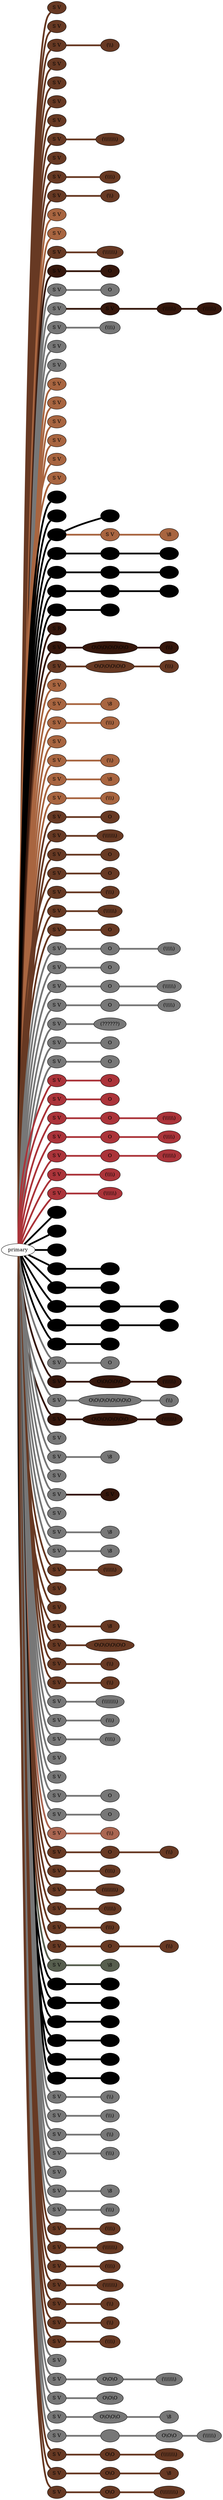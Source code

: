 graph {
 graph [rankdir=LR]
"1" [qtype="pendant_node", pendant_colors="#673923", pendant_ply="S", pendant_attach="V", pendant_length="5", label="S V", style=filled, fillcolor="#673923"]
"primary" -- "1" [qtype="pendant_link",penwidth=5,color="#673923"]
"2" [qtype="pendant_node", pendant_colors="#673923", pendant_ply="S", pendant_attach="V", pendant_length="46", label="S V", style=filled, fillcolor="#673923"]
"primary" -- "2" [qtype="pendant_link",penwidth=5,color="#673923"]
"3" [qtype="pendant_node", pendant_colors="#673923", pendant_ply="S", pendant_attach="V", pendant_length="36", label="S V", style=filled, fillcolor="#673923"]
"primary" -- "3" [qtype="pendant_link",penwidth=5,color="#673923"]
"3:0" [qtype="knot_node", knot_value="2", knot_type="L", knot_position="6.0", knot_spin="Z", label="(\\\\)", style=filled, fillcolor="#673923"]
"3" -- "3:0" [qtype="knot_link",penwidth=5,color="#673923"]
"4" [qtype="pendant_node", pendant_colors="#673923", pendant_ply="S", pendant_attach="V", pendant_length="41", label="S V", style=filled, fillcolor="#673923"]
"primary" -- "4" [qtype="pendant_link",penwidth=5,color="#673923"]
"5" [qtype="pendant_node", pendant_colors="#673923", pendant_ply="S", pendant_attach="V", pendant_length="41", label="S V", style=filled, fillcolor="#673923"]
"primary" -- "5" [qtype="pendant_link",penwidth=5,color="#673923"]
"6" [qtype="pendant_node", pendant_colors="#673923", pendant_ply="S", pendant_attach="V", pendant_length="40", label="S V", style=filled, fillcolor="#673923"]
"primary" -- "6" [qtype="pendant_link",penwidth=5,color="#673923"]
"7" [qtype="pendant_node", pendant_colors="#673923", pendant_ply="S", pendant_attach="V", pendant_length="39", label="S V", style=filled, fillcolor="#673923"]
"primary" -- "7" [qtype="pendant_link",penwidth=5,color="#673923"]
"8" [qtype="pendant_node", pendant_colors="#673923", pendant_ply="S", pendant_attach="V", pendant_length="20", label="S V", style=filled, fillcolor="#673923"]
"primary" -- "8" [qtype="pendant_link",penwidth=5,color="#673923"]
"8:0" [qtype="knot_node", knot_value="8", knot_type="L", knot_position="7.0", knot_spin="Z", label="(\\\\\\\\\\\\\\\\)", style=filled, fillcolor="#673923"]
"8" -- "8:0" [qtype="knot_link",penwidth=5,color="#673923"]
"9" [qtype="pendant_node", pendant_colors="#673923", pendant_ply="S", pendant_attach="V", pendant_length="30", label="S V", style=filled, fillcolor="#673923"]
"primary" -- "9" [qtype="pendant_link",penwidth=5,color="#673923"]
"10" [qtype="pendant_node", pendant_colors="#673923", pendant_ply="S", pendant_attach="V", pendant_length="25", label="S V", style=filled, fillcolor="#673923"]
"primary" -- "10" [qtype="pendant_link",penwidth=5,color="#673923"]
"10:0" [qtype="knot_node", knot_value="4", knot_type="L", knot_position="7.0", knot_spin="Z", label="(\\\\\\\\)", style=filled, fillcolor="#673923"]
"10" -- "10:0" [qtype="knot_link",penwidth=5,color="#673923"]
"11" [qtype="pendant_node", pendant_colors="#673923", pendant_ply="S", pendant_attach="V", pendant_length="29", label="S V", style=filled, fillcolor="#673923"]
"primary" -- "11" [qtype="pendant_link",penwidth=5,color="#673923"]
"11:0" [qtype="knot_node", knot_value="2", knot_type="L", knot_position="23.0", knot_spin="Z", label="(\\\\)", style=filled, fillcolor="#673923"]
"11" -- "11:0" [qtype="knot_link",penwidth=5,color="#673923"]
"12" [qtype="pendant_node", pendant_colors="#A86540", pendant_ply="S", pendant_attach="V", pendant_length="13", label="S V", style=filled, fillcolor="#A86540"]
"primary" -- "12" [qtype="pendant_link",penwidth=5,color="#A86540"]
"13" [qtype="pendant_node", pendant_colors="#A86540", pendant_ply="S", pendant_attach="V", pendant_length="0", label="S V", style=filled, fillcolor="#A86540"]
"primary" -- "13" [qtype="pendant_link",penwidth=5,color="#A86540"]
"14" [qtype="pendant_node", pendant_colors="#673923", pendant_ply="S", pendant_attach="V", pendant_length="20", label="S V", style=filled, fillcolor="#673923"]
"primary" -- "14" [qtype="pendant_link",penwidth=5,color="#673923"]
"14:0" [qtype="knot_node", knot_value="7", knot_type="L", knot_position="7.0", knot_spin="Z", label="(\\\\\\\\\\\\\\)", style=filled, fillcolor="#673923"]
"14" -- "14:0" [qtype="knot_link",penwidth=5,color="#673923"]
"15" [qtype="pendant_node", pendant_colors="#35170C,#777777", pendant_ply="S", pendant_attach="V", pendant_length="35", label="S V", style=filled, fillcolor="#35170C"]
"primary" -- "15" [qtype="pendant_link",penwidth=5,color="#35170C"]
"15:0" [qtype="knot_node", knot_value="1", knot_type="S", knot_position="8.5", knot_spin="Z", label="O", style=filled, fillcolor="#35170C"]
"15" -- "15:0" [qtype="knot_link",penwidth=5,color="#35170C"]
"16" [qtype="pendant_node", pendant_colors="#777777", pendant_ply="S", pendant_attach="V", pendant_length="40", label="S V", style=filled, fillcolor="#777777"]
"primary" -- "16" [qtype="pendant_link",penwidth=5,color="#777777"]
"16:0" [qtype="knot_node", knot_value="1", knot_type="S", knot_position="7.0", knot_spin="Z", label="O", style=filled, fillcolor="#777777"]
"16" -- "16:0" [qtype="knot_link",penwidth=5,color="#777777"]
"17" [qtype="pendant_node", pendant_colors="#777777", pendant_ply="S", pendant_attach="V", pendant_length="0", label="S V", style=filled, fillcolor="#777777"]
"primary" -- "17" [qtype="pendant_link",penwidth=5,color="#777777"]
"17s1" [qtype="pendant_node", pendant_colors="#35170C", pendant_ply="S", pendant_attach="V", pendant_length="29", label="S V", style=filled, fillcolor="#35170C"]
"17" -- "17s1" [qtype="pendant_link",penwidth=5,color="#35170C"]
"17s1:0" [qtype="knot_node", knot_value="6", knot_type="L", knot_position="6.0", knot_spin="Z", label="(\\\\\\\\\\\\)", style=filled, fillcolor="#35170C"]
"17s1" -- "17s1:0" [qtype="knot_link",penwidth=5,color="#35170C"]
"17s1:1" [qtype="knot_node", knot_value="6", knot_type="L", knot_position="13.5", knot_spin="Z", label="(\\\\\\\\\\\\)", style=filled, fillcolor="#35170C"]
"17s1:0" -- "17s1:1" [qtype="knot_link",penwidth=5,color="#35170C"]
"18" [qtype="pendant_node", pendant_colors="#777777", pendant_ply="S", pendant_attach="V", pendant_length="40", label="S V", style=filled, fillcolor="#777777"]
"primary" -- "18" [qtype="pendant_link",penwidth=5,color="#777777"]
"18:0" [qtype="knot_node", knot_value="4", knot_type="L", knot_position="7.0", knot_spin="Z", label="(\\\\\\\\)", style=filled, fillcolor="#777777"]
"18" -- "18:0" [qtype="knot_link",penwidth=5,color="#777777"]
"19" [qtype="pendant_node", pendant_colors="#777777", pendant_ply="S", pendant_attach="V", pendant_length="0", label="S V", style=filled, fillcolor="#777777"]
"primary" -- "19" [qtype="pendant_link",penwidth=5,color="#777777"]
"20" [qtype="pendant_node", pendant_colors="#777777", pendant_ply="S", pendant_attach="V", pendant_length="0", label="S V", style=filled, fillcolor="#777777"]
"primary" -- "20" [qtype="pendant_link",penwidth=5,color="#777777"]
"21" [qtype="pendant_node", pendant_colors="#A86540", pendant_ply="S", pendant_attach="V", pendant_length="0", label="S V", style=filled, fillcolor="#A86540"]
"primary" -- "21" [qtype="pendant_link",penwidth=5,color="#A86540"]
"22" [qtype="pendant_node", pendant_colors="#A86540", pendant_ply="S", pendant_attach="V", pendant_length="0", label="S V", style=filled, fillcolor="#A86540"]
"primary" -- "22" [qtype="pendant_link",penwidth=5,color="#A86540"]
"23" [qtype="pendant_node", pendant_colors="#A86540", pendant_ply="S", pendant_attach="V", pendant_length="4", label="S V", style=filled, fillcolor="#A86540"]
"primary" -- "23" [qtype="pendant_link",penwidth=5,color="#A86540"]
"24" [qtype="pendant_node", pendant_colors="#A86540", pendant_ply="S", pendant_attach="V", pendant_length="8", label="S V", style=filled, fillcolor="#A86540"]
"primary" -- "24" [qtype="pendant_link",penwidth=5,color="#A86540"]
"25" [qtype="pendant_node", pendant_colors="#A86540", pendant_ply="S", pendant_attach="V", pendant_length="4", label="S V", style=filled, fillcolor="#A86540"]
"primary" -- "25" [qtype="pendant_link",penwidth=5,color="#A86540"]
"26" [qtype="pendant_node", pendant_colors="#A86540", pendant_ply="S", pendant_attach="V", pendant_length="5", label="S V", style=filled, fillcolor="#A86540"]
"primary" -- "26" [qtype="pendant_link",penwidth=5,color="#A86540"]
"27" [qtype="pendant_node", pendant_colors="#000000", pendant_ply="S", pendant_attach="V", pendant_length="24", label="S V", style=filled, fillcolor="#000000"]
"primary" -- "27" [qtype="pendant_link",penwidth=5,color="#000000"]
"28" [qtype="pendant_node", pendant_colors="#000000", pendant_ply="S", pendant_attach="V", pendant_length="25", label="S V", style=filled, fillcolor="#000000"]
"primary" -- "28" [qtype="pendant_link",penwidth=5,color="#000000"]
"29" [qtype="pendant_node", pendant_colors="#000000", pendant_ply="S", pendant_attach="V", pendant_length="22", label="S V", style=filled, fillcolor="#000000"]
"primary" -- "29" [qtype="pendant_link",penwidth=5,color="#000000"]
"29:0" [qtype="knot_node", knot_value="1", knot_type="E", knot_position="6.5", knot_spin="Z", label="\\8", style=filled, fillcolor="#000000"]
"29" -- "29:0" [qtype="knot_link",penwidth=5,color="#000000"]
"29s1" [qtype="pendant_node", pendant_colors="#A86540", pendant_ply="S", pendant_attach="V", pendant_length="22", label="S V", style=filled, fillcolor="#A86540"]
"29" -- "29s1" [qtype="pendant_link",penwidth=5,color="#A86540"]
"29s1:0" [qtype="knot_node", knot_value="1", knot_type="E", knot_position="14.5", knot_spin="Z", label="\\8", style=filled, fillcolor="#A86540"]
"29s1" -- "29s1:0" [qtype="knot_link",penwidth=5,color="#A86540"]
"30" [qtype="pendant_node", pendant_colors="#000000", pendant_ply="S", pendant_attach="V", pendant_length="22", label="S V", style=filled, fillcolor="#000000"]
"primary" -- "30" [qtype="pendant_link",penwidth=5,color="#000000"]
"30:0" [qtype="knot_node", knot_value="1", knot_type="E", knot_position="6.5", knot_spin="Z", label="\\8", style=filled, fillcolor="#000000"]
"30" -- "30:0" [qtype="knot_link",penwidth=5,color="#000000"]
"30:1" [qtype="knot_node", knot_value="3", knot_type="L", knot_position="13.5", knot_spin="Z", label="(\\\\\\)", style=filled, fillcolor="#000000"]
"30:0" -- "30:1" [qtype="knot_link",penwidth=5,color="#000000"]
"31" [qtype="pendant_node", pendant_colors="#000000", pendant_ply="S", pendant_attach="V", pendant_length="19", label="S V", style=filled, fillcolor="#000000"]
"primary" -- "31" [qtype="pendant_link",penwidth=5,color="#000000"]
"31:0" [qtype="knot_node", knot_value="3", knot_type="L", knot_position="7.0", knot_spin="Z", label="(\\\\\\)", style=filled, fillcolor="#000000"]
"31" -- "31:0" [qtype="knot_link",penwidth=5,color="#000000"]
"31:1" [qtype="knot_node", knot_value="1", knot_type="E", knot_position="14.0", knot_spin="Z", label="\\8", style=filled, fillcolor="#000000"]
"31:0" -- "31:1" [qtype="knot_link",penwidth=5,color="#000000"]
"32" [qtype="pendant_node", pendant_colors="#000000", pendant_ply="S", pendant_attach="V", pendant_length="19", label="S V", style=filled, fillcolor="#000000"]
"primary" -- "32" [qtype="pendant_link",penwidth=5,color="#000000"]
"32:0" [qtype="knot_node", knot_value="3", knot_type="L", knot_position="7.0", knot_spin="Z", label="(\\\\\\)", style=filled, fillcolor="#000000"]
"32" -- "32:0" [qtype="knot_link",penwidth=5,color="#000000"]
"32:1" [qtype="knot_node", knot_value="1", knot_type="E", knot_position="14.0", knot_spin="Z", label="\\8", style=filled, fillcolor="#000000"]
"32:0" -- "32:1" [qtype="knot_link",penwidth=5,color="#000000"]
"33" [qtype="pendant_node", pendant_colors="#000000", pendant_ply="S", pendant_attach="V", pendant_length="21", label="S V", style=filled, fillcolor="#000000"]
"primary" -- "33" [qtype="pendant_link",penwidth=5,color="#000000"]
"33:0" [qtype="knot_node", knot_value="3", knot_type="L", knot_position="7.5", knot_spin="Z", label="(\\\\\\)", style=filled, fillcolor="#000000"]
"33" -- "33:0" [qtype="knot_link",penwidth=5,color="#000000"]
"34" [qtype="pendant_node", pendant_colors="#35170C", pendant_ply="S", pendant_attach="R", pendant_length="38", label="S R", style=filled, fillcolor="#35170C"]
"primary" -- "34" [qtype="pendant_link",penwidth=5,color="#35170C"]
"35" [qtype="pendant_node", pendant_colors="#35170C", pendant_ply="S", pendant_attach="V", pendant_length="29", label="S V", style=filled, fillcolor="#35170C"]
"primary" -- "35" [qtype="pendant_link",penwidth=5,color="#35170C"]
"35:0" [qtype="knot_node", knot_value="7", knot_type="S", knot_position="6.5", knot_spin="Z", label="O\\O\\O\\O\\O\\O\\O", style=filled, fillcolor="#35170C"]
"35" -- "35:0" [qtype="knot_link",penwidth=5,color="#35170C"]
"35:1" [qtype="knot_node", knot_value="2", knot_type="L", knot_position="15.0", knot_spin="Z", label="(\\\\)", style=filled, fillcolor="#35170C"]
"35:0" -- "35:1" [qtype="knot_link",penwidth=5,color="#35170C"]
"36" [qtype="pendant_node", pendant_colors="#673923", pendant_ply="S", pendant_attach="V", pendant_length="33", label="S V", style=filled, fillcolor="#673923"]
"primary" -- "36" [qtype="pendant_link",penwidth=5,color="#673923"]
"36:0" [qtype="knot_node", knot_value="6", knot_type="S", knot_position="6.0", knot_spin="Z", label="O\\O\\O\\O\\O\\O", style=filled, fillcolor="#673923"]
"36" -- "36:0" [qtype="knot_link",penwidth=5,color="#673923"]
"36:1" [qtype="knot_node", knot_value="3", knot_type="L", knot_position="14.5", knot_spin="Z", label="(\\\\\\)", style=filled, fillcolor="#673923"]
"36:0" -- "36:1" [qtype="knot_link",penwidth=5,color="#673923"]
"37" [qtype="pendant_node", pendant_colors="#A86540", pendant_ply="S", pendant_attach="V", pendant_length="42", label="S V", style=filled, fillcolor="#A86540"]
"primary" -- "37" [qtype="pendant_link",penwidth=5,color="#A86540"]
"38" [qtype="pendant_node", pendant_colors="#A86540", pendant_ply="S", pendant_attach="V", pendant_length="40", label="S V", style=filled, fillcolor="#A86540"]
"primary" -- "38" [qtype="pendant_link",penwidth=5,color="#A86540"]
"38:0" [qtype="knot_node", knot_value="1", knot_type="E", knot_position="8.5", knot_spin="Z", label="\\8", style=filled, fillcolor="#A86540"]
"38" -- "38:0" [qtype="knot_link",penwidth=5,color="#A86540"]
"39" [qtype="pendant_node", pendant_colors="#A86540", pendant_ply="S", pendant_attach="V", pendant_length="36", label="S V", style=filled, fillcolor="#A86540"]
"primary" -- "39" [qtype="pendant_link",penwidth=5,color="#A86540"]
"39:0" [qtype="knot_node", knot_value="3", knot_type="L", knot_position="9.0", knot_spin="Z", label="(\\\\\\)", style=filled, fillcolor="#A86540"]
"39" -- "39:0" [qtype="knot_link",penwidth=5,color="#A86540"]
"40" [qtype="pendant_node", pendant_colors="#A86540", pendant_ply="S", pendant_attach="V", pendant_length="41", label="S V", style=filled, fillcolor="#A86540"]
"primary" -- "40" [qtype="pendant_link",penwidth=5,color="#A86540"]
"41" [qtype="pendant_node", pendant_colors="#A86540", pendant_ply="S", pendant_attach="V", pendant_length="44", label="S V", style=filled, fillcolor="#A86540"]
"primary" -- "41" [qtype="pendant_link",penwidth=5,color="#A86540"]
"41:0" [qtype="knot_node", knot_value="2", knot_type="L", knot_position="9.0", knot_spin="Z", label="(\\\\)", style=filled, fillcolor="#A86540"]
"41" -- "41:0" [qtype="knot_link",penwidth=5,color="#A86540"]
"42" [qtype="pendant_node", pendant_colors="#A86540", pendant_ply="S", pendant_attach="V", pendant_length="43", label="S V", style=filled, fillcolor="#A86540"]
"primary" -- "42" [qtype="pendant_link",penwidth=5,color="#A86540"]
"42:0" [qtype="knot_node", knot_value="1", knot_type="E", knot_position="8.0", knot_spin="Z", label="\\8", style=filled, fillcolor="#A86540"]
"42" -- "42:0" [qtype="knot_link",penwidth=5,color="#A86540"]
"43" [qtype="pendant_node", pendant_colors="#A86540", pendant_ply="S", pendant_attach="V", pendant_length="39", label="S V", style=filled, fillcolor="#A86540"]
"primary" -- "43" [qtype="pendant_link",penwidth=5,color="#A86540"]
"43:0" [qtype="knot_node", knot_value="3", knot_type="L", knot_position="8.0", knot_spin="Z", label="(\\\\\\)", style=filled, fillcolor="#A86540"]
"43" -- "43:0" [qtype="knot_link",penwidth=5,color="#A86540"]
"44" [qtype="pendant_node", pendant_colors="#673923", pendant_ply="S", pendant_attach="V", pendant_length="38", label="S V", style=filled, fillcolor="#673923"]
"primary" -- "44" [qtype="pendant_link",penwidth=5,color="#673923"]
"44:0" [qtype="knot_node", knot_value="1", knot_type="S", knot_position="8.0", knot_spin="Z", label="O", style=filled, fillcolor="#673923"]
"44" -- "44:0" [qtype="knot_link",penwidth=5,color="#673923"]
"45" [qtype="pendant_node", pendant_colors="#673923", pendant_ply="S", pendant_attach="V", pendant_length="28", label="S V", style=filled, fillcolor="#673923"]
"primary" -- "45" [qtype="pendant_link",penwidth=5,color="#673923"]
"45:0" [qtype="knot_node", knot_value="7", knot_type="L", knot_position="8.0", knot_spin="Z", label="(\\\\\\\\\\\\\\)", style=filled, fillcolor="#673923"]
"45" -- "45:0" [qtype="knot_link",penwidth=5,color="#673923"]
"46" [qtype="pendant_node", pendant_colors="#673923", pendant_ply="S", pendant_attach="V", pendant_length="37", label="S V", style=filled, fillcolor="#673923"]
"primary" -- "46" [qtype="pendant_link",penwidth=5,color="#673923"]
"46:0" [qtype="knot_node", knot_value="1", knot_type="S", knot_position="7.5", knot_spin="Z", label="O", style=filled, fillcolor="#673923"]
"46" -- "46:0" [qtype="knot_link",penwidth=5,color="#673923"]
"47" [qtype="pendant_node", pendant_colors="#673923", pendant_ply="S", pendant_attach="V", pendant_length="36", label="S V", style=filled, fillcolor="#673923"]
"primary" -- "47" [qtype="pendant_link",penwidth=5,color="#673923"]
"47:0" [qtype="knot_node", knot_value="1", knot_type="S", knot_position="8.0", knot_spin="Z", label="O", style=filled, fillcolor="#673923"]
"47" -- "47:0" [qtype="knot_link",penwidth=5,color="#673923"]
"48" [qtype="pendant_node", pendant_colors="#673923", pendant_ply="S", pendant_attach="V", pendant_length="35", label="S V", style=filled, fillcolor="#673923"]
"primary" -- "48" [qtype="pendant_link",penwidth=5,color="#673923"]
"48:0" [qtype="knot_node", knot_value="3", knot_type="L", knot_position="7.5", knot_spin="Z", label="(\\\\\\)", style=filled, fillcolor="#673923"]
"48" -- "48:0" [qtype="knot_link",penwidth=5,color="#673923"]
"49" [qtype="pendant_node", pendant_colors="#673923", pendant_ply="S", pendant_attach="V", pendant_length="33", label="S V", style=filled, fillcolor="#673923"]
"primary" -- "49" [qtype="pendant_link",penwidth=5,color="#673923"]
"49:0" [qtype="knot_node", knot_value="6", knot_type="L", knot_position="7.5", knot_spin="Z", label="(\\\\\\\\\\\\)", style=filled, fillcolor="#673923"]
"49" -- "49:0" [qtype="knot_link",penwidth=5,color="#673923"]
"50" [qtype="pendant_node", pendant_colors="#673923", pendant_ply="S", pendant_attach="V", pendant_length="35", label="S V", style=filled, fillcolor="#673923"]
"primary" -- "50" [qtype="pendant_link",penwidth=5,color="#673923"]
"50:0" [qtype="knot_node", knot_value="1", knot_type="S", knot_position="7.5", knot_spin="Z", label="O", style=filled, fillcolor="#673923"]
"50" -- "50:0" [qtype="knot_link",penwidth=5,color="#673923"]
"51" [qtype="pendant_node", pendant_colors="#777777", pendant_ply="S", pendant_attach="V", pendant_length="35", label="S V", style=filled, fillcolor="#777777"]
"primary" -- "51" [qtype="pendant_link",penwidth=5,color="#777777"]
"51:0" [qtype="knot_node", knot_value="1", knot_type="S", knot_position="7.0", knot_spin="Z", label="O", style=filled, fillcolor="#777777"]
"51" -- "51:0" [qtype="knot_link",penwidth=5,color="#777777"]
"51:1" [qtype="knot_node", knot_value="5", knot_type="L", knot_position="13.0", knot_spin="Z", label="(\\\\\\\\\\)", style=filled, fillcolor="#777777"]
"51:0" -- "51:1" [qtype="knot_link",penwidth=5,color="#777777"]
"52" [qtype="pendant_node", pendant_colors="#777777", pendant_ply="S", pendant_attach="V", pendant_length="33", label="S V", style=filled, fillcolor="#777777"]
"primary" -- "52" [qtype="pendant_link",penwidth=5,color="#777777"]
"52:0" [qtype="knot_node", knot_value="1", knot_type="S", knot_position="7.5", knot_spin="Z", label="O", style=filled, fillcolor="#777777"]
"52" -- "52:0" [qtype="knot_link",penwidth=5,color="#777777"]
"53" [qtype="pendant_node", pendant_colors="#777777", pendant_ply="S", pendant_attach="V", pendant_length="35", label="S V", style=filled, fillcolor="#777777"]
"primary" -- "53" [qtype="pendant_link",penwidth=5,color="#777777"]
"53:0" [qtype="knot_node", knot_value="1", knot_type="S", knot_position="7.5", knot_spin="Z", label="O", style=filled, fillcolor="#777777"]
"53" -- "53:0" [qtype="knot_link",penwidth=5,color="#777777"]
"53:1" [qtype="knot_node", knot_value="6", knot_type="L", knot_position="13.5", knot_spin="Z", label="(\\\\\\\\\\\\)", style=filled, fillcolor="#777777"]
"53:0" -- "53:1" [qtype="knot_link",penwidth=5,color="#777777"]
"54" [qtype="pendant_node", pendant_colors="#777777", pendant_ply="S", pendant_attach="V", pendant_length="36", label="S V", style=filled, fillcolor="#777777"]
"primary" -- "54" [qtype="pendant_link",penwidth=5,color="#777777"]
"54:0" [qtype="knot_node", knot_value="1", knot_type="S", knot_position="7.5", knot_spin="Z", label="O", style=filled, fillcolor="#777777"]
"54" -- "54:0" [qtype="knot_link",penwidth=5,color="#777777"]
"54:1" [qtype="knot_node", knot_value="5", knot_type="L", knot_position="13.0", knot_spin="Z", label="(\\\\\\\\\\)", style=filled, fillcolor="#777777"]
"54:0" -- "54:1" [qtype="knot_link",penwidth=5,color="#777777"]
"55" [qtype="pendant_node", pendant_colors="#777777", pendant_ply="S", pendant_attach="V", pendant_length="37", label="S V", style=filled, fillcolor="#777777"]
"primary" -- "55" [qtype="pendant_link",penwidth=5,color="#777777"]
"55:0" [qtype="knot_node", knot_value="6", knot_type="L", knot_position="8.0", knot_spin="U", label="(??????)", style=filled, fillcolor="#777777"]
"55" -- "55:0" [qtype="knot_link",penwidth=5,color="#777777"]
"56" [qtype="pendant_node", pendant_colors="#777777", pendant_ply="S", pendant_attach="V", pendant_length="44", label="S V", style=filled, fillcolor="#777777"]
"primary" -- "56" [qtype="pendant_link",penwidth=5,color="#777777"]
"56:0" [qtype="knot_node", knot_value="1", knot_type="S", knot_position="7.0", knot_spin="U", label="O", style=filled, fillcolor="#777777"]
"56" -- "56:0" [qtype="knot_link",penwidth=5,color="#777777"]
"57" [qtype="pendant_node", pendant_colors="#777777", pendant_ply="S", pendant_attach="V", pendant_length="44", label="S V", style=filled, fillcolor="#777777"]
"primary" -- "57" [qtype="pendant_link",penwidth=5,color="#777777"]
"57:0" [qtype="knot_node", knot_value="1", knot_type="S", knot_position="7.0", knot_spin="Z", label="O", style=filled, fillcolor="#777777"]
"57" -- "57:0" [qtype="knot_link",penwidth=5,color="#777777"]
"58" [qtype="pendant_node", pendant_colors="#AB343A", pendant_ply="S", pendant_attach="V", pendant_length="28", label="S V", style=filled, fillcolor="#AB343A"]
"primary" -- "58" [qtype="pendant_link",penwidth=5,color="#AB343A"]
"58:0" [qtype="knot_node", knot_value="1", knot_type="S", knot_position="6.5", knot_spin="Z", label="O", style=filled, fillcolor="#AB343A"]
"58" -- "58:0" [qtype="knot_link",penwidth=5,color="#AB343A"]
"59" [qtype="pendant_node", pendant_colors="#AB343A", pendant_ply="S", pendant_attach="V", pendant_length="27", label="S V", style=filled, fillcolor="#AB343A"]
"primary" -- "59" [qtype="pendant_link",penwidth=5,color="#AB343A"]
"59:0" [qtype="knot_node", knot_value="1", knot_type="S", knot_position="7.0", knot_spin="Z", label="O", style=filled, fillcolor="#AB343A"]
"59" -- "59:0" [qtype="knot_link",penwidth=5,color="#AB343A"]
"60" [qtype="pendant_node", pendant_colors="#AB343A", pendant_ply="S", pendant_attach="V", pendant_length="18", label="S V", style=filled, fillcolor="#AB343A"]
"primary" -- "60" [qtype="pendant_link",penwidth=5,color="#AB343A"]
"60:0" [qtype="knot_node", knot_value="1", knot_type="S", knot_position="7.0", knot_spin="Z", label="O", style=filled, fillcolor="#AB343A"]
"60" -- "60:0" [qtype="knot_link",penwidth=5,color="#AB343A"]
"60:1" [qtype="knot_node", knot_value="6", knot_type="L", knot_position="12.0", knot_spin="Z", label="(\\\\\\\\\\\\)", style=filled, fillcolor="#AB343A"]
"60:0" -- "60:1" [qtype="knot_link",penwidth=5,color="#AB343A"]
"61" [qtype="pendant_node", pendant_colors="#AB343A", pendant_ply="S", pendant_attach="V", pendant_length="26", label="S V", style=filled, fillcolor="#AB343A"]
"primary" -- "61" [qtype="pendant_link",penwidth=5,color="#AB343A"]
"61:0" [qtype="knot_node", knot_value="1", knot_type="S", knot_position="7.0", knot_spin="Z", label="O", style=filled, fillcolor="#AB343A"]
"61" -- "61:0" [qtype="knot_link",penwidth=5,color="#AB343A"]
"61:1" [qtype="knot_node", knot_value="5", knot_type="L", knot_position="12.5", knot_spin="Z", label="(\\\\\\\\\\)", style=filled, fillcolor="#AB343A"]
"61:0" -- "61:1" [qtype="knot_link",penwidth=5,color="#AB343A"]
"62" [qtype="pendant_node", pendant_colors="#AB343A", pendant_ply="S", pendant_attach="V", pendant_length="20", label="S V", style=filled, fillcolor="#AB343A"]
"primary" -- "62" [qtype="pendant_link",penwidth=5,color="#AB343A"]
"62:0" [qtype="knot_node", knot_value="1", knot_type="S", knot_position="6.5", knot_spin="Z", label="O", style=filled, fillcolor="#AB343A"]
"62" -- "62:0" [qtype="knot_link",penwidth=5,color="#AB343A"]
"62:1" [qtype="knot_node", knot_value="6", knot_type="L", knot_position="12.5", knot_spin="Z", label="(\\\\\\\\\\\\)", style=filled, fillcolor="#AB343A"]
"62:0" -- "62:1" [qtype="knot_link",penwidth=5,color="#AB343A"]
"63" [qtype="pendant_node", pendant_colors="#AB343A", pendant_ply="S", pendant_attach="V", pendant_length="23", label="S V", style=filled, fillcolor="#AB343A"]
"primary" -- "63" [qtype="pendant_link",penwidth=5,color="#AB343A"]
"63:0" [qtype="knot_node", knot_value="4", knot_type="L", knot_position="7.0", knot_spin="Z", label="(\\\\\\\\)", style=filled, fillcolor="#AB343A"]
"63" -- "63:0" [qtype="knot_link",penwidth=5,color="#AB343A"]
"64" [qtype="pendant_node", pendant_colors="#AB343A", pendant_ply="S", pendant_attach="V", pendant_length="26", label="S V", style=filled, fillcolor="#AB343A"]
"primary" -- "64" [qtype="pendant_link",penwidth=5,color="#AB343A"]
"64:0" [qtype="knot_node", knot_value="6", knot_type="L", knot_position="6.5", knot_spin="Z", label="(\\\\\\\\\\\\)", style=filled, fillcolor="#AB343A"]
"64" -- "64:0" [qtype="knot_link",penwidth=5,color="#AB343A"]
"65" [qtype="pendant_node", pendant_colors="#000000", pendant_ply="S", pendant_attach="V", pendant_length="28", label="S V", style=filled, fillcolor="#000000"]
"primary" -- "65" [qtype="pendant_link",penwidth=5,color="#000000"]
"66" [qtype="pendant_node", pendant_colors="#000000,#777777", pendant_ply="S", pendant_attach="V", pendant_length="30", label="S V", style=filled, fillcolor="#000000"]
"primary" -- "66" [qtype="pendant_link",penwidth=5,color="#000000"]
"67" [qtype="pendant_node", pendant_colors="#000000,#777777", pendant_ply="S", pendant_attach="V", pendant_length="28", label="S V", style=filled, fillcolor="#000000"]
"primary" -- "67" [qtype="pendant_link",penwidth=5,color="#000000"]
"68" [qtype="pendant_node", pendant_colors="#000000,#777777", pendant_ply="S", pendant_attach="V", pendant_length="26", label="S V", style=filled, fillcolor="#000000"]
"primary" -- "68" [qtype="pendant_link",penwidth=5,color="#000000"]
"68:0" [qtype="knot_node", knot_value="1", knot_type="E", knot_position="8.5", knot_spin="Z", label="\\8", style=filled, fillcolor="#000000"]
"68" -- "68:0" [qtype="knot_link",penwidth=5,color="#000000"]
"69" [qtype="pendant_node", pendant_colors="#000000,#777777", pendant_ply="S", pendant_attach="V", pendant_length="24", label="S V", style=filled, fillcolor="#000000"]
"primary" -- "69" [qtype="pendant_link",penwidth=5,color="#000000"]
"69:0" [qtype="knot_node", knot_value="3", knot_type="L", knot_position="8.0", knot_spin="Z", label="(\\\\\\)", style=filled, fillcolor="#000000"]
"69" -- "69:0" [qtype="knot_link",penwidth=5,color="#000000"]
"70" [qtype="pendant_node", pendant_colors="#000000,#777777", pendant_ply="S", pendant_attach="V", pendant_length="20", label="S V", style=filled, fillcolor="#000000"]
"primary" -- "70" [qtype="pendant_link",penwidth=5,color="#000000"]
"70:0" [qtype="knot_node", knot_value="4", knot_type="L", knot_position="7.5", knot_spin="Z", label="(\\\\\\\\)", style=filled, fillcolor="#000000"]
"70" -- "70:0" [qtype="knot_link",penwidth=5,color="#000000"]
"70:1" [qtype="knot_node", knot_value="1", knot_type="E", knot_position="12.5", knot_spin="Z", label="\\8", style=filled, fillcolor="#000000"]
"70:0" -- "70:1" [qtype="knot_link",penwidth=5,color="#000000"]
"71" [qtype="pendant_node", pendant_colors="#000000,#777777", pendant_ply="S", pendant_attach="V", pendant_length="17", label="S V", style=filled, fillcolor="#000000"]
"primary" -- "71" [qtype="pendant_link",penwidth=5,color="#000000"]
"71:0" [qtype="knot_node", knot_value="3", knot_type="L", knot_position="7.5", knot_spin="Z", label="(\\\\\\)", style=filled, fillcolor="#000000"]
"71" -- "71:0" [qtype="knot_link",penwidth=5,color="#000000"]
"71:1" [qtype="knot_node", knot_value="1", knot_type="E", knot_position="13.0", knot_spin="Z", label="\\8", style=filled, fillcolor="#000000"]
"71:0" -- "71:1" [qtype="knot_link",penwidth=5,color="#000000"]
"72" [qtype="pendant_node", pendant_colors="#000000,#777777", pendant_ply="S", pendant_attach="V", pendant_length="18", label="S V", style=filled, fillcolor="#000000"]
"primary" -- "72" [qtype="pendant_link",penwidth=5,color="#000000"]
"72:0" [qtype="knot_node", knot_value="2", knot_type="L", knot_position="6.5", knot_spin="Z", label="(\\\\)", style=filled, fillcolor="#000000"]
"72" -- "72:0" [qtype="knot_link",penwidth=5,color="#000000"]
"73" [qtype="pendant_node", pendant_colors="#777777", pendant_ply="S", pendant_attach="V", pendant_length="43", label="S V", style=filled, fillcolor="#777777"]
"primary" -- "73" [qtype="pendant_link",penwidth=5,color="#777777"]
"73:0" [qtype="knot_node", knot_value="1", knot_type="S", knot_position="5.5", knot_spin="Z", label="O", style=filled, fillcolor="#777777"]
"73" -- "73:0" [qtype="knot_link",penwidth=5,color="#777777"]
"74" [qtype="pendant_node", pendant_colors="#35170C", pendant_ply="S", pendant_attach="V", pendant_length="25", label="S V", style=filled, fillcolor="#35170C"]
"primary" -- "74" [qtype="pendant_link",penwidth=5,color="#35170C"]
"74:0" [qtype="knot_node", knot_value="5", knot_type="S", knot_position="4.5", knot_spin="Z", label="O\\O\\O\\O\\O", style=filled, fillcolor="#35170C"]
"74" -- "74:0" [qtype="knot_link",penwidth=5,color="#35170C"]
"74:1" [qtype="knot_node", knot_value="6", knot_type="L", knot_position="11.5", knot_spin="Z", label="(\\\\\\\\\\\\)", style=filled, fillcolor="#35170C"]
"74:0" -- "74:1" [qtype="knot_link",penwidth=5,color="#35170C"]
"75" [qtype="pendant_node", pendant_colors="#777777", pendant_ply="S", pendant_attach="V", pendant_length="28", label="S V", style=filled, fillcolor="#777777"]
"primary" -- "75" [qtype="pendant_link",penwidth=5,color="#777777"]
"75:0" [qtype="knot_node", knot_value="8", knot_type="S", knot_position="4.5", knot_spin="Z", label="O\\O\\O\\O\\O\\O\\O\\O", style=filled, fillcolor="#777777"]
"75" -- "75:0" [qtype="knot_link",penwidth=5,color="#777777"]
"75:1" [qtype="knot_node", knot_value="2", knot_type="L", knot_position="16.0", knot_spin="Z", label="(\\\\)", style=filled, fillcolor="#777777"]
"75:0" -- "75:1" [qtype="knot_link",penwidth=5,color="#777777"]
"76" [qtype="pendant_node", pendant_colors="#35170C", pendant_ply="S", pendant_attach="V", pendant_length="35", label="S V", style=filled, fillcolor="#35170C"]
"primary" -- "76" [qtype="pendant_link",penwidth=5,color="#35170C"]
"76:0" [qtype="knot_node", knot_value="7", knot_type="S", knot_position="6.0", knot_spin="Z", label="O\\O\\O\\O\\O\\O\\O", style=filled, fillcolor="#35170C"]
"76" -- "76:0" [qtype="knot_link",penwidth=5,color="#35170C"]
"76:1" [qtype="knot_node", knot_value="7", knot_type="L", knot_position="17.0", knot_spin="Z", label="(\\\\\\\\\\\\\\)", style=filled, fillcolor="#35170C"]
"76:0" -- "76:1" [qtype="knot_link",penwidth=5,color="#35170C"]
"77" [qtype="pendant_node", pendant_colors="#777777", pendant_ply="S", pendant_attach="V", pendant_length="41", label="S V", style=filled, fillcolor="#777777"]
"primary" -- "77" [qtype="pendant_link",penwidth=5,color="#777777"]
"78" [qtype="pendant_node", pendant_colors="#777777", pendant_ply="S", pendant_attach="V", pendant_length="40", label="S V", style=filled, fillcolor="#777777"]
"primary" -- "78" [qtype="pendant_link",penwidth=5,color="#777777"]
"78:0" [qtype="knot_node", knot_value="1", knot_type="E", knot_position="8.5", knot_spin="Z", label="\\8", style=filled, fillcolor="#777777"]
"78" -- "78:0" [qtype="knot_link",penwidth=5,color="#777777"]
"79" [qtype="pendant_node", pendant_colors="#777777", pendant_ply="S", pendant_attach="V", pendant_length="42", label="S V", style=filled, fillcolor="#777777"]
"primary" -- "79" [qtype="pendant_link",penwidth=5,color="#777777"]
"80" [qtype="pendant_node", pendant_colors="#777777", pendant_ply="S", pendant_attach="V", pendant_length="42", label="S V", style=filled, fillcolor="#777777"]
"primary" -- "80" [qtype="pendant_link",penwidth=5,color="#777777"]
"80s1" [qtype="pendant_node", pendant_colors="#35170C", pendant_ply="S", pendant_attach="V", pendant_length="0", label="S V", style=filled, fillcolor="#35170C"]
"80" -- "80s1" [qtype="pendant_link",penwidth=5,color="#35170C"]
"81" [qtype="pendant_node", pendant_colors="#777777", pendant_ply="S", pendant_attach="V", pendant_length="42", label="S V", style=filled, fillcolor="#777777"]
"primary" -- "81" [qtype="pendant_link",penwidth=5,color="#777777"]
"82" [qtype="pendant_node", pendant_colors="#777777", pendant_ply="S", pendant_attach="V", pendant_length="39", label="S V", style=filled, fillcolor="#777777"]
"primary" -- "82" [qtype="pendant_link",penwidth=5,color="#777777"]
"82:0" [qtype="knot_node", knot_value="1", knot_type="E", knot_position="8.5", knot_spin="Z", label="\\8", style=filled, fillcolor="#777777"]
"82" -- "82:0" [qtype="knot_link",penwidth=5,color="#777777"]
"83" [qtype="pendant_node", pendant_colors="#777777", pendant_ply="S", pendant_attach="V", pendant_length="40", label="S V", style=filled, fillcolor="#777777"]
"primary" -- "83" [qtype="pendant_link",penwidth=5,color="#777777"]
"83:0" [qtype="knot_node", knot_value="1", knot_type="E", knot_position="8.0", knot_spin="Z", label="\\8", style=filled, fillcolor="#777777"]
"83" -- "83:0" [qtype="knot_link",penwidth=5,color="#777777"]
"84" [qtype="pendant_node", pendant_colors="#673923", pendant_ply="S", pendant_attach="V", pendant_length="35", label="S V", style=filled, fillcolor="#673923"]
"primary" -- "84" [qtype="pendant_link",penwidth=5,color="#673923"]
"84:0" [qtype="knot_node", knot_value="6", knot_type="L", knot_position="8.0", knot_spin="Z", label="(\\\\\\\\\\\\)", style=filled, fillcolor="#673923"]
"84" -- "84:0" [qtype="knot_link",penwidth=5,color="#673923"]
"85" [qtype="pendant_node", pendant_colors="#673923", pendant_ply="S", pendant_attach="V", pendant_length="41", label="S V", style=filled, fillcolor="#673923"]
"primary" -- "85" [qtype="pendant_link",penwidth=5,color="#673923"]
"86" [qtype="pendant_node", pendant_colors="#673923", pendant_ply="S", pendant_attach="V", pendant_length="44", label="S V", style=filled, fillcolor="#673923"]
"primary" -- "86" [qtype="pendant_link",penwidth=5,color="#673923"]
"87" [qtype="pendant_node", pendant_colors="#673923", pendant_ply="S", pendant_attach="V", pendant_length="34", label="S V", style=filled, fillcolor="#673923"]
"primary" -- "87" [qtype="pendant_link",penwidth=5,color="#673923"]
"87:0" [qtype="knot_node", knot_value="1", knot_type="E", knot_position="7.5", knot_spin="Z", label="\\8", style=filled, fillcolor="#673923"]
"87" -- "87:0" [qtype="knot_link",penwidth=5,color="#673923"]
"88" [qtype="pendant_node", pendant_colors="#673923", pendant_ply="S", pendant_attach="V", pendant_length="39", label="S V", style=filled, fillcolor="#673923"]
"primary" -- "88" [qtype="pendant_link",penwidth=5,color="#673923"]
"88:0" [qtype="knot_node", knot_value="6", knot_type="S", knot_position="8.0", knot_spin="Z", label="O\\O\\O\\O\\O\\O", style=filled, fillcolor="#673923"]
"88" -- "88:0" [qtype="knot_link",penwidth=5,color="#673923"]
"89" [qtype="pendant_node", pendant_colors="#673923", pendant_ply="S", pendant_attach="V", pendant_length="12", label="S V", style=filled, fillcolor="#673923"]
"primary" -- "89" [qtype="pendant_link",penwidth=5,color="#673923"]
"89:0" [qtype="knot_node", knot_value="2", knot_type="L", knot_position="8.0", knot_spin="Z", label="(\\\\)", style=filled, fillcolor="#673923"]
"89" -- "89:0" [qtype="knot_link",penwidth=5,color="#673923"]
"90" [qtype="pendant_node", pendant_colors="#673923", pendant_ply="S", pendant_attach="V", pendant_length="38", label="S V", style=filled, fillcolor="#673923"]
"primary" -- "90" [qtype="pendant_link",penwidth=5,color="#673923"]
"90:0" [qtype="knot_node", knot_value="2", knot_type="L", knot_position="7.5", knot_spin="Z", label="(\\\\)", style=filled, fillcolor="#673923"]
"90" -- "90:0" [qtype="knot_link",penwidth=5,color="#673923"]
"91" [qtype="pendant_node", pendant_colors="#777777", pendant_ply="S", pendant_attach="V", pendant_length="33", label="S V", style=filled, fillcolor="#777777"]
"primary" -- "91" [qtype="pendant_link",penwidth=5,color="#777777"]
"91:0" [qtype="knot_node", knot_value="8", knot_type="L", knot_position="8.0", knot_spin="Z", label="(\\\\\\\\\\\\\\\\)", style=filled, fillcolor="#777777"]
"91" -- "91:0" [qtype="knot_link",penwidth=5,color="#777777"]
"92" [qtype="pendant_node", pendant_colors="#777777", pendant_ply="S", pendant_attach="V", pendant_length="35", label="S V", style=filled, fillcolor="#777777"]
"primary" -- "92" [qtype="pendant_link",penwidth=5,color="#777777"]
"92:0" [qtype="knot_node", knot_value="3", knot_type="L", knot_position="7.0", knot_spin="Z", label="(\\\\\\)", style=filled, fillcolor="#777777"]
"92" -- "92:0" [qtype="knot_link",penwidth=5,color="#777777"]
"93" [qtype="pendant_node", pendant_colors="#777777", pendant_ply="S", pendant_attach="V", pendant_length="32", label="S V", style=filled, fillcolor="#777777"]
"primary" -- "93" [qtype="pendant_link",penwidth=5,color="#777777"]
"93:0" [qtype="knot_node", knot_value="4", knot_type="L", knot_position="7.0", knot_spin="Z", label="(\\\\\\\\)", style=filled, fillcolor="#777777"]
"93" -- "93:0" [qtype="knot_link",penwidth=5,color="#777777"]
"94" [qtype="pendant_node", pendant_colors="#777777", pendant_ply="S", pendant_attach="V", pendant_length="46", label="S V", style=filled, fillcolor="#777777"]
"primary" -- "94" [qtype="pendant_link",penwidth=5,color="#777777"]
"95" [qtype="pendant_node", pendant_colors="#777777", pendant_ply="S", pendant_attach="V", pendant_length="43", label="S V", style=filled, fillcolor="#777777"]
"primary" -- "95" [qtype="pendant_link",penwidth=5,color="#777777"]
"96" [qtype="pendant_node", pendant_colors="#777777", pendant_ply="S", pendant_attach="V", pendant_length="30", label="S V", style=filled, fillcolor="#777777"]
"primary" -- "96" [qtype="pendant_link",penwidth=5,color="#777777"]
"96:0" [qtype="knot_node", knot_value="1", knot_type="S", knot_position="6.0", knot_spin="Z", label="O", style=filled, fillcolor="#777777"]
"96" -- "96:0" [qtype="knot_link",penwidth=5,color="#777777"]
"97" [qtype="pendant_node", pendant_colors="#777777", pendant_ply="S", pendant_attach="V", pendant_length="35", label="S V", style=filled, fillcolor="#777777"]
"primary" -- "97" [qtype="pendant_link",penwidth=5,color="#777777"]
"97:0" [qtype="knot_node", knot_value="1", knot_type="S", knot_position="6.0", knot_spin="Z", label="O", style=filled, fillcolor="#777777"]
"97" -- "97:0" [qtype="knot_link",penwidth=5,color="#777777"]
"98" [qtype="pendant_node", pendant_colors="#AA6651", pendant_ply="S", pendant_attach="V", pendant_length="16", label="S V", style=filled, fillcolor="#AA6651"]
"primary" -- "98" [qtype="pendant_link",penwidth=5,color="#AA6651"]
"98:0" [qtype="knot_node", knot_value="2", knot_type="L", knot_position="5.5", knot_spin="Z", label="(\\\\)", style=filled, fillcolor="#AA6651"]
"98" -- "98:0" [qtype="knot_link",penwidth=5,color="#AA6651"]
"99" [qtype="pendant_node", pendant_colors="#673923", pendant_ply="S", pendant_attach="V", pendant_length="24", label="S V", style=filled, fillcolor="#673923"]
"primary" -- "99" [qtype="pendant_link",penwidth=5,color="#673923"]
"99:0" [qtype="knot_node", knot_value="1", knot_type="S", knot_position="6.0", knot_spin="Z", label="O", style=filled, fillcolor="#673923"]
"99" -- "99:0" [qtype="knot_link",penwidth=5,color="#673923"]
"99:1" [qtype="knot_node", knot_value="2", knot_type="L", knot_position="11.5", knot_spin="Z", label="(\\\\)", style=filled, fillcolor="#673923"]
"99:0" -- "99:1" [qtype="knot_link",penwidth=5,color="#673923"]
"100" [qtype="pendant_node", pendant_colors="#673923", pendant_ply="S", pendant_attach="V", pendant_length="19", label="S V", style=filled, fillcolor="#673923"]
"primary" -- "100" [qtype="pendant_link",penwidth=5,color="#673923"]
"100:0" [qtype="knot_node", knot_value="4", knot_type="L", knot_position="6.0", knot_spin="Z", label="(\\\\\\\\)", style=filled, fillcolor="#673923"]
"100" -- "100:0" [qtype="knot_link",penwidth=5,color="#673923"]
"101" [qtype="pendant_node", pendant_colors="#673923", pendant_ply="S", pendant_attach="V", pendant_length="24", label="S V", style=filled, fillcolor="#673923"]
"primary" -- "101" [qtype="pendant_link",penwidth=5,color="#673923"]
"101:0" [qtype="knot_node", knot_value="8", knot_type="L", knot_position="6.0", knot_spin="Z", label="(\\\\\\\\\\\\\\\\)", style=filled, fillcolor="#673923"]
"101" -- "101:0" [qtype="knot_link",penwidth=5,color="#673923"]
"102" [qtype="pendant_node", pendant_colors="#673923", pendant_ply="S", pendant_attach="V", pendant_length="17", label="S V", style=filled, fillcolor="#673923"]
"primary" -- "102" [qtype="pendant_link",penwidth=5,color="#673923"]
"102:0" [qtype="knot_node", knot_value="5", knot_type="L", knot_position="6.5", knot_spin="Z", label="(\\\\\\\\\\)", style=filled, fillcolor="#673923"]
"102" -- "102:0" [qtype="knot_link",penwidth=5,color="#673923"]
"103" [qtype="pendant_node", pendant_colors="#673923", pendant_ply="S", pendant_attach="V", pendant_length="22", label="S V", style=filled, fillcolor="#673923"]
"primary" -- "103" [qtype="pendant_link",penwidth=5,color="#673923"]
"103:0" [qtype="knot_node", knot_value="3", knot_type="L", knot_position="6.0", knot_spin="Z", label="(\\\\\\)", style=filled, fillcolor="#673923"]
"103" -- "103:0" [qtype="knot_link",penwidth=5,color="#673923"]
"104" [qtype="pendant_node", pendant_colors="#673923", pendant_ply="S", pendant_attach="V", pendant_length="26", label="S V", style=filled, fillcolor="#673923"]
"primary" -- "104" [qtype="pendant_link",penwidth=5,color="#673923"]
"104:0" [qtype="knot_node", knot_value="1", knot_type="S", knot_position="5.5", knot_spin="Z", label="O", style=filled, fillcolor="#673923"]
"104" -- "104:0" [qtype="knot_link",penwidth=5,color="#673923"]
"104:1" [qtype="knot_node", knot_value="2", knot_type="L", knot_position="10.0", knot_spin="Z", label="(\\\\)", style=filled, fillcolor="#673923"]
"104:0" -- "104:1" [qtype="knot_link",penwidth=5,color="#673923"]
"105" [qtype="pendant_node", pendant_colors="#575E4E", pendant_ply="S", pendant_attach="V", pendant_length="33", label="S V", style=filled, fillcolor="#575E4E"]
"primary" -- "105" [qtype="pendant_link",penwidth=5,color="#575E4E"]
"105:0" [qtype="knot_node", knot_value="1", knot_type="E", knot_position="7.5", knot_spin="Z", label="\\8", style=filled, fillcolor="#575E4E"]
"105" -- "105:0" [qtype="knot_link",penwidth=5,color="#575E4E"]
"106" [qtype="pendant_node", pendant_colors="#000000", pendant_ply="S", pendant_attach="V", pendant_length="34", label="S V", style=filled, fillcolor="#000000"]
"primary" -- "106" [qtype="pendant_link",penwidth=5,color="#000000"]
"106:0" [qtype="knot_node", knot_value="2", knot_type="L", knot_position="6.5", knot_spin="U", label="(??)", style=filled, fillcolor="#000000"]
"106" -- "106:0" [qtype="knot_link",penwidth=5,color="#000000"]
"107" [qtype="pendant_node", pendant_colors="#000000", pendant_ply="S", pendant_attach="V", pendant_length="26", label="S V", style=filled, fillcolor="#000000"]
"primary" -- "107" [qtype="pendant_link",penwidth=5,color="#000000"]
"107:0" [qtype="knot_node", knot_value="3", knot_type="L", knot_position="7.0", knot_spin="Z", label="(\\\\\\)", style=filled, fillcolor="#000000"]
"107" -- "107:0" [qtype="knot_link",penwidth=5,color="#000000"]
"108" [qtype="pendant_node", pendant_colors="#000000", pendant_ply="S", pendant_attach="V", pendant_length="29", label="S V", style=filled, fillcolor="#000000"]
"primary" -- "108" [qtype="pendant_link",penwidth=5,color="#000000"]
"108:0" [qtype="knot_node", knot_value="3", knot_type="L", knot_position="6.5", knot_spin="Z", label="(\\\\\\)", style=filled, fillcolor="#000000"]
"108" -- "108:0" [qtype="knot_link",penwidth=5,color="#000000"]
"109" [qtype="pendant_node", pendant_colors="#000000", pendant_ply="S", pendant_attach="V", pendant_length="30", label="S V", style=filled, fillcolor="#000000"]
"primary" -- "109" [qtype="pendant_link",penwidth=5,color="#000000"]
"109:0" [qtype="knot_node", knot_value="3", knot_type="L", knot_position="6.5", knot_spin="Z", label="(\\\\\\)", style=filled, fillcolor="#000000"]
"109" -- "109:0" [qtype="knot_link",penwidth=5,color="#000000"]
"110" [qtype="pendant_node", pendant_colors="#000000", pendant_ply="S", pendant_attach="V", pendant_length="31", label="S V", style=filled, fillcolor="#000000"]
"primary" -- "110" [qtype="pendant_link",penwidth=5,color="#000000"]
"110:0" [qtype="knot_node", knot_value="3", knot_type="L", knot_position="6.5", knot_spin="Z", label="(\\\\\\)", style=filled, fillcolor="#000000"]
"110" -- "110:0" [qtype="knot_link",penwidth=5,color="#000000"]
"111" [qtype="pendant_node", pendant_colors="#000000", pendant_ply="S", pendant_attach="V", pendant_length="35", label="S V", style=filled, fillcolor="#000000"]
"primary" -- "111" [qtype="pendant_link",penwidth=5,color="#000000"]
"111:0" [qtype="knot_node", knot_value="3", knot_type="L", knot_position="6.5", knot_spin="Z", label="(\\\\\\)", style=filled, fillcolor="#000000"]
"111" -- "111:0" [qtype="knot_link",penwidth=5,color="#000000"]
"112" [qtype="pendant_node", pendant_colors="#777777", pendant_ply="S", pendant_attach="V", pendant_length="42", label="S V", style=filled, fillcolor="#777777"]
"primary" -- "112" [qtype="pendant_link",penwidth=5,color="#777777"]
"112:0" [qtype="knot_node", knot_value="2", knot_type="L", knot_position="10.0", knot_spin="Z", label="(\\\\)", style=filled, fillcolor="#777777"]
"112" -- "112:0" [qtype="knot_link",penwidth=5,color="#777777"]
"113" [qtype="pendant_node", pendant_colors="#777777", pendant_ply="S", pendant_attach="V", pendant_length="35", label="S V", style=filled, fillcolor="#777777"]
"primary" -- "113" [qtype="pendant_link",penwidth=5,color="#777777"]
"113:0" [qtype="knot_node", knot_value="3", knot_type="L", knot_position="9.5", knot_spin="Z", label="(\\\\\\)", style=filled, fillcolor="#777777"]
"113" -- "113:0" [qtype="knot_link",penwidth=5,color="#777777"]
"114" [qtype="pendant_node", pendant_colors="#777777", pendant_ply="S", pendant_attach="V", pendant_length="36", label="S V", style=filled, fillcolor="#777777"]
"primary" -- "114" [qtype="pendant_link",penwidth=5,color="#777777"]
"114:0" [qtype="knot_node", knot_value="2", knot_type="L", knot_position="9.0", knot_spin="Z", label="(\\\\)", style=filled, fillcolor="#777777"]
"114" -- "114:0" [qtype="knot_link",penwidth=5,color="#777777"]
"115" [qtype="pendant_node", pendant_colors="#777777", pendant_ply="S", pendant_attach="V", pendant_length="44", label="S V", style=filled, fillcolor="#777777"]
"primary" -- "115" [qtype="pendant_link",penwidth=5,color="#777777"]
"115:0" [qtype="knot_node", knot_value="3", knot_type="L", knot_position="8.5", knot_spin="Z", label="(\\\\\\)", style=filled, fillcolor="#777777"]
"115" -- "115:0" [qtype="knot_link",penwidth=5,color="#777777"]
"116" [qtype="pendant_node", pendant_colors="#777777", pendant_ply="S", pendant_attach="V", pendant_length="38", label="S V", style=filled, fillcolor="#777777"]
"primary" -- "116" [qtype="pendant_link",penwidth=5,color="#777777"]
"117" [qtype="pendant_node", pendant_colors="#777777", pendant_ply="S", pendant_attach="V", pendant_length="35", label="S V", style=filled, fillcolor="#777777"]
"primary" -- "117" [qtype="pendant_link",penwidth=5,color="#777777"]
"117:0" [qtype="knot_node", knot_value="1", knot_type="E", knot_position="8.0", knot_spin="Z", label="\\8", style=filled, fillcolor="#777777"]
"117" -- "117:0" [qtype="knot_link",penwidth=5,color="#777777"]
"118" [qtype="pendant_node", pendant_colors="#777777", pendant_ply="S", pendant_attach="V", pendant_length="38", label="S V", style=filled, fillcolor="#777777"]
"primary" -- "118" [qtype="pendant_link",penwidth=5,color="#777777"]
"118:0" [qtype="knot_node", knot_value="3", knot_type="L", knot_position="8.0", knot_spin="Z", label="(\\\\\\)", style=filled, fillcolor="#777777"]
"118" -- "118:0" [qtype="knot_link",penwidth=5,color="#777777"]
"119" [qtype="pendant_node", pendant_colors="#673923", pendant_ply="S", pendant_attach="V", pendant_length="37", label="S V", style=filled, fillcolor="#673923"]
"primary" -- "119" [qtype="pendant_link",penwidth=5,color="#673923"]
"119:0" [qtype="knot_node", knot_value="4", knot_type="L", knot_position="8.5", knot_spin="Z", label="(\\\\\\\\)", style=filled, fillcolor="#673923"]
"119" -- "119:0" [qtype="knot_link",penwidth=5,color="#673923"]
"120" [qtype="pendant_node", pendant_colors="#673923", pendant_ply="S", pendant_attach="V", pendant_length="36", label="S V", style=filled, fillcolor="#673923"]
"primary" -- "120" [qtype="pendant_link",penwidth=5,color="#673923"]
"120:0" [qtype="knot_node", knot_value="7", knot_type="L", knot_position="8.5", knot_spin="Z", label="(\\\\\\\\\\\\\\)", style=filled, fillcolor="#673923"]
"120" -- "120:0" [qtype="knot_link",penwidth=5,color="#673923"]
"121" [qtype="pendant_node", pendant_colors="#673923", pendant_ply="S", pendant_attach="V", pendant_length="34", label="S V", style=filled, fillcolor="#673923"]
"primary" -- "121" [qtype="pendant_link",penwidth=5,color="#673923"]
"121:0" [qtype="knot_node", knot_value="4", knot_type="L", knot_position="8.5", knot_spin="Z", label="(\\\\\\\\)", style=filled, fillcolor="#673923"]
"121" -- "121:0" [qtype="knot_link",penwidth=5,color="#673923"]
"122" [qtype="pendant_node", pendant_colors="#673923", pendant_ply="S", pendant_attach="V", pendant_length="28", label="S V", style=filled, fillcolor="#673923"]
"primary" -- "122" [qtype="pendant_link",penwidth=5,color="#673923"]
"122:0" [qtype="knot_node", knot_value="7", knot_type="L", knot_position="8.0", knot_spin="Z", label="(\\\\\\\\\\\\\\)", style=filled, fillcolor="#673923"]
"122" -- "122:0" [qtype="knot_link",penwidth=5,color="#673923"]
"123" [qtype="pendant_node", pendant_colors="#673923", pendant_ply="S", pendant_attach="V", pendant_length="41", label="S V", style=filled, fillcolor="#673923"]
"primary" -- "123" [qtype="pendant_link",penwidth=5,color="#673923"]
"123:0" [qtype="knot_node", knot_value="2", knot_type="L", knot_position="8.0", knot_spin="Z", label="(\\\\)", style=filled, fillcolor="#673923"]
"123" -- "123:0" [qtype="knot_link",penwidth=5,color="#673923"]
"124" [qtype="pendant_node", pendant_colors="#673923", pendant_ply="S", pendant_attach="V", pendant_length="40", label="S V", style=filled, fillcolor="#673923"]
"primary" -- "124" [qtype="pendant_link",penwidth=5,color="#673923"]
"124:0" [qtype="knot_node", knot_value="2", knot_type="L", knot_position="8.0", knot_spin="Z", label="(\\\\)", style=filled, fillcolor="#673923"]
"124" -- "124:0" [qtype="knot_link",penwidth=5,color="#673923"]
"125" [qtype="pendant_node", pendant_colors="#673923", pendant_ply="S", pendant_attach="V", pendant_length="39", label="S V", style=filled, fillcolor="#673923"]
"primary" -- "125" [qtype="pendant_link",penwidth=5,color="#673923"]
"125:0" [qtype="knot_node", knot_value="4", knot_type="L", knot_position="7.5", knot_spin="Z", label="(\\\\\\\\)", style=filled, fillcolor="#673923"]
"125" -- "125:0" [qtype="knot_link",penwidth=5,color="#673923"]
"126" [qtype="pendant_node", pendant_colors="#777777", pendant_ply="S", pendant_attach="V", pendant_length="44", label="S V", style=filled, fillcolor="#777777"]
"primary" -- "126" [qtype="pendant_link",penwidth=5,color="#777777"]
"127" [qtype="pendant_node", pendant_colors="#777777", pendant_ply="S", pendant_attach="V", pendant_length="29", label="S V", style=filled, fillcolor="#777777"]
"primary" -- "127" [qtype="pendant_link",penwidth=5,color="#777777"]
"127:0" [qtype="knot_node", knot_value="3", knot_type="S", knot_position="8.0", knot_spin="Z", label="O\\O\\O", style=filled, fillcolor="#777777"]
"127" -- "127:0" [qtype="knot_link",penwidth=5,color="#777777"]
"127:1" [qtype="knot_node", knot_value="7", knot_type="L", knot_position="15.5", knot_spin="Z", label="(\\\\\\\\\\\\\\)", style=filled, fillcolor="#777777"]
"127:0" -- "127:1" [qtype="knot_link",penwidth=5,color="#777777"]
"128" [qtype="pendant_node", pendant_colors="#777777", pendant_ply="S", pendant_attach="V", pendant_length="38", label="S V", style=filled, fillcolor="#777777"]
"primary" -- "128" [qtype="pendant_link",penwidth=5,color="#777777"]
"128:0" [qtype="knot_node", knot_value="3", knot_type="S", knot_position="7.5", knot_spin="Z", label="O\\O\\O", style=filled, fillcolor="#777777"]
"128" -- "128:0" [qtype="knot_link",penwidth=5,color="#777777"]
"129" [qtype="pendant_node", pendant_colors="#777777", pendant_ply="S", pendant_attach="V", pendant_length="38", label="S V", style=filled, fillcolor="#777777"]
"primary" -- "129" [qtype="pendant_link",penwidth=5,color="#777777"]
"129:0" [qtype="knot_node", knot_value="4", knot_type="S", knot_position="7.5", knot_spin="Z", label="O\\O\\O\\O", style=filled, fillcolor="#777777"]
"129" -- "129:0" [qtype="knot_link",penwidth=5,color="#777777"]
"129:1" [qtype="knot_node", knot_value="1", knot_type="E", knot_position="15.0", knot_spin="Z", label="\\8", style=filled, fillcolor="#777777"]
"129:0" -- "129:1" [qtype="knot_link",penwidth=5,color="#777777"]
"130" [qtype="pendant_node", pendant_colors="#777777", pendant_ply="S", pendant_attach="V", pendant_length="43", label="S V", style=filled, fillcolor="#777777"]
"primary" -- "130" [qtype="pendant_link",penwidth=5,color="#777777"]
"130:0" [qtype="knot_node", knot_value="2", knot_type="", knot_position="7.0", knot_spin="Z", label="", style=filled, fillcolor="#777777"]
"130" -- "130:0" [qtype="knot_link",penwidth=5,color="#777777"]
"130:1" [qtype="knot_node", knot_value="3", knot_type="S", knot_position="15.0", knot_spin="Z", label="O\\O\\O", style=filled, fillcolor="#777777"]
"130:0" -- "130:1" [qtype="knot_link",penwidth=5,color="#777777"]
"130:2" [qtype="knot_node", knot_value="6", knot_type="L", knot_position="24.0", knot_spin="Z", label="(\\\\\\\\\\\\)", style=filled, fillcolor="#777777"]
"130:1" -- "130:2" [qtype="knot_link",penwidth=5,color="#777777"]
"131" [qtype="pendant_node", pendant_colors="#673923", pendant_ply="S", pendant_attach="V", pendant_length="19", label="S V", style=filled, fillcolor="#673923"]
"primary" -- "131" [qtype="pendant_link",penwidth=5,color="#673923"]
"131:0" [qtype="knot_node", knot_value="2", knot_type="S", knot_position="7.0", knot_spin="Z", label="O\\O", style=filled, fillcolor="#673923"]
"131" -- "131:0" [qtype="knot_link",penwidth=5,color="#673923"]
"131:1" [qtype="knot_node", knot_value="8", knot_type="L", knot_position="12.0", knot_spin="Z", label="(\\\\\\\\\\\\\\\\)", style=filled, fillcolor="#673923"]
"131:0" -- "131:1" [qtype="knot_link",penwidth=5,color="#673923"]
"132" [qtype="pendant_node", pendant_colors="#673923", pendant_ply="S", pendant_attach="V", pendant_length="26", label="S V", style=filled, fillcolor="#673923"]
"primary" -- "132" [qtype="pendant_link",penwidth=5,color="#673923"]
"132:0" [qtype="knot_node", knot_value="2", knot_type="S", knot_position="7.0", knot_spin="Z", label="O\\O", style=filled, fillcolor="#673923"]
"132" -- "132:0" [qtype="knot_link",penwidth=5,color="#673923"]
"132:1" [qtype="knot_node", knot_value="1", knot_type="E", knot_position="15.0", knot_spin="Z", label="\\8", style=filled, fillcolor="#673923"]
"132:0" -- "132:1" [qtype="knot_link",penwidth=5,color="#673923"]
"133" [qtype="pendant_node", pendant_colors="#673923", pendant_ply="S", pendant_attach="V", pendant_length="20", label="S V", style=filled, fillcolor="#673923"]
"primary" -- "133" [qtype="pendant_link",penwidth=5,color="#673923"]
"133:0" [qtype="knot_node", knot_value="2", knot_type="S", knot_position="7.0", knot_spin="Z", label="O\\O", style=filled, fillcolor="#673923"]
"133" -- "133:0" [qtype="knot_link",penwidth=5,color="#673923"]
"133:1" [qtype="knot_node", knot_value="9", knot_type="L", knot_position="12.0", knot_spin="Z", label="(\\\\\\\\\\\\\\\\\\)", style=filled, fillcolor="#673923"]
"133:0" -- "133:1" [qtype="knot_link",penwidth=5,color="#673923"]
}
